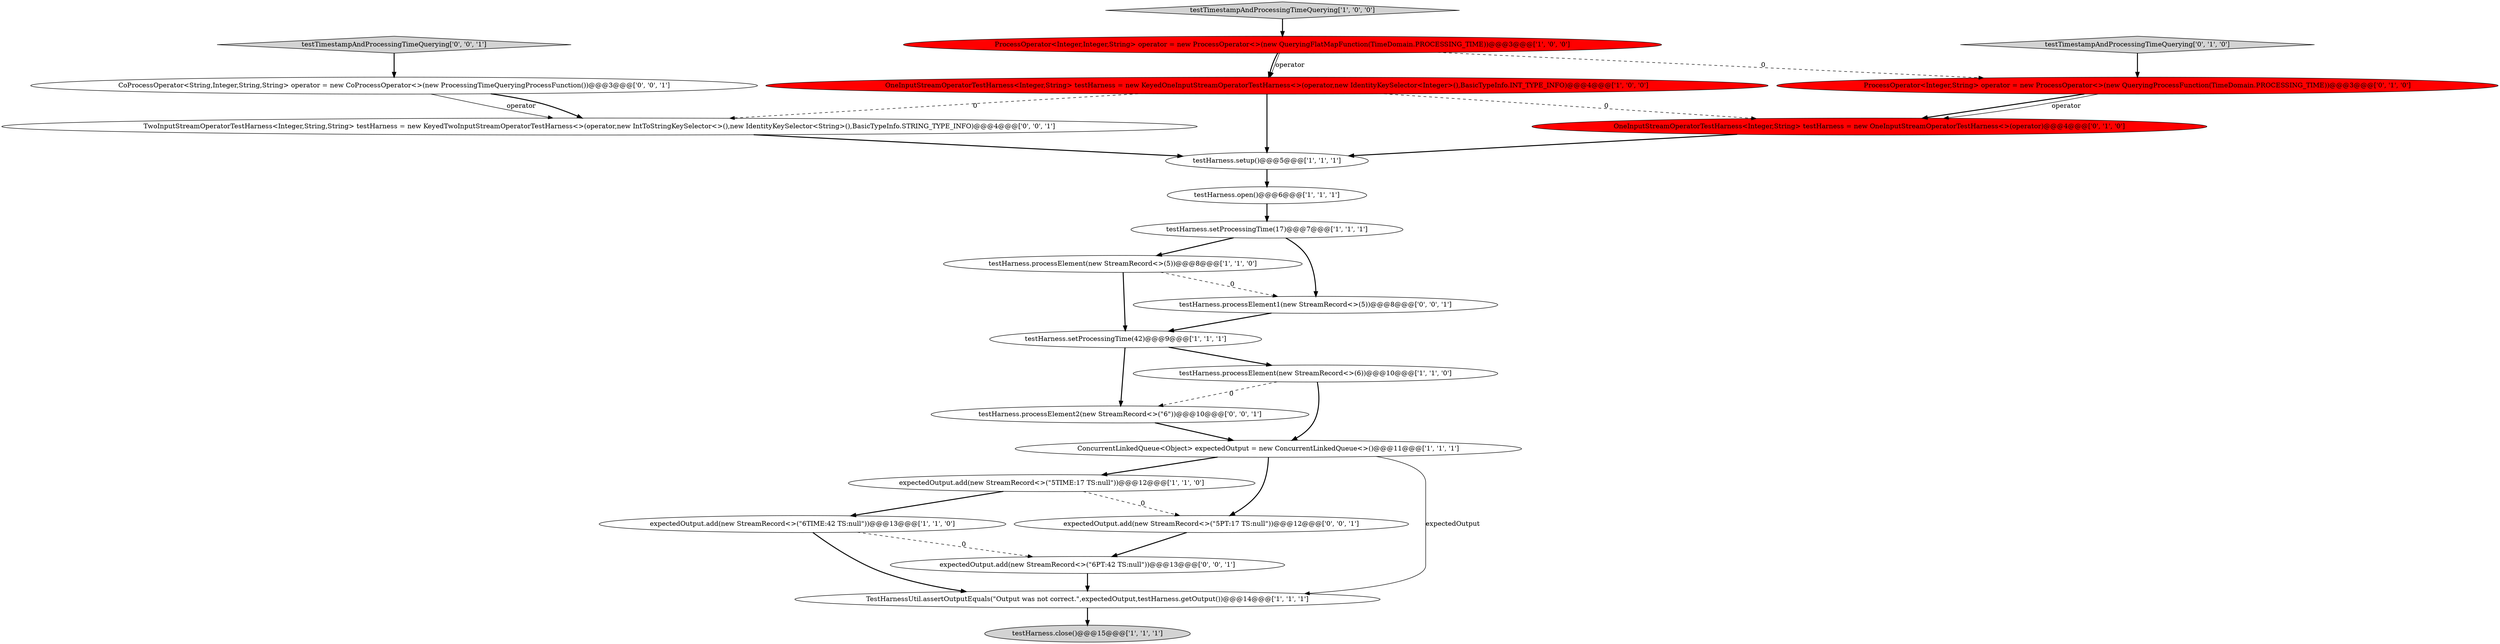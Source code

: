 digraph {
11 [style = filled, label = "expectedOutput.add(new StreamRecord<>(\"6TIME:42 TS:null\"))@@@13@@@['1', '1', '0']", fillcolor = white, shape = ellipse image = "AAA0AAABBB1BBB"];
20 [style = filled, label = "CoProcessOperator<String,Integer,String,String> operator = new CoProcessOperator<>(new ProcessingTimeQueryingProcessFunction())@@@3@@@['0', '0', '1']", fillcolor = white, shape = ellipse image = "AAA0AAABBB3BBB"];
10 [style = filled, label = "expectedOutput.add(new StreamRecord<>(\"5TIME:17 TS:null\"))@@@12@@@['1', '1', '0']", fillcolor = white, shape = ellipse image = "AAA0AAABBB1BBB"];
16 [style = filled, label = "OneInputStreamOperatorTestHarness<Integer,String> testHarness = new OneInputStreamOperatorTestHarness<>(operator)@@@4@@@['0', '1', '0']", fillcolor = red, shape = ellipse image = "AAA1AAABBB2BBB"];
19 [style = filled, label = "testHarness.processElement2(new StreamRecord<>(\"6\"))@@@10@@@['0', '0', '1']", fillcolor = white, shape = ellipse image = "AAA0AAABBB3BBB"];
0 [style = filled, label = "testHarness.setup()@@@5@@@['1', '1', '1']", fillcolor = white, shape = ellipse image = "AAA0AAABBB1BBB"];
4 [style = filled, label = "testHarness.open()@@@6@@@['1', '1', '1']", fillcolor = white, shape = ellipse image = "AAA0AAABBB1BBB"];
7 [style = filled, label = "ConcurrentLinkedQueue<Object> expectedOutput = new ConcurrentLinkedQueue<>()@@@11@@@['1', '1', '1']", fillcolor = white, shape = ellipse image = "AAA0AAABBB1BBB"];
9 [style = filled, label = "testHarness.close()@@@15@@@['1', '1', '1']", fillcolor = lightgray, shape = ellipse image = "AAA0AAABBB1BBB"];
12 [style = filled, label = "testHarness.processElement(new StreamRecord<>(6))@@@10@@@['1', '1', '0']", fillcolor = white, shape = ellipse image = "AAA0AAABBB1BBB"];
21 [style = filled, label = "expectedOutput.add(new StreamRecord<>(\"6PT:42 TS:null\"))@@@13@@@['0', '0', '1']", fillcolor = white, shape = ellipse image = "AAA0AAABBB3BBB"];
6 [style = filled, label = "testHarness.processElement(new StreamRecord<>(5))@@@8@@@['1', '1', '0']", fillcolor = white, shape = ellipse image = "AAA0AAABBB1BBB"];
15 [style = filled, label = "testTimestampAndProcessingTimeQuerying['0', '1', '0']", fillcolor = lightgray, shape = diamond image = "AAA0AAABBB2BBB"];
5 [style = filled, label = "testTimestampAndProcessingTimeQuerying['1', '0', '0']", fillcolor = lightgray, shape = diamond image = "AAA0AAABBB1BBB"];
23 [style = filled, label = "testTimestampAndProcessingTimeQuerying['0', '0', '1']", fillcolor = lightgray, shape = diamond image = "AAA0AAABBB3BBB"];
18 [style = filled, label = "TwoInputStreamOperatorTestHarness<Integer,String,String> testHarness = new KeyedTwoInputStreamOperatorTestHarness<>(operator,new IntToStringKeySelector<>(),new IdentityKeySelector<String>(),BasicTypeInfo.STRING_TYPE_INFO)@@@4@@@['0', '0', '1']", fillcolor = white, shape = ellipse image = "AAA0AAABBB3BBB"];
1 [style = filled, label = "testHarness.setProcessingTime(17)@@@7@@@['1', '1', '1']", fillcolor = white, shape = ellipse image = "AAA0AAABBB1BBB"];
2 [style = filled, label = "ProcessOperator<Integer,Integer,String> operator = new ProcessOperator<>(new QueryingFlatMapFunction(TimeDomain.PROCESSING_TIME))@@@3@@@['1', '0', '0']", fillcolor = red, shape = ellipse image = "AAA1AAABBB1BBB"];
17 [style = filled, label = "expectedOutput.add(new StreamRecord<>(\"5PT:17 TS:null\"))@@@12@@@['0', '0', '1']", fillcolor = white, shape = ellipse image = "AAA0AAABBB3BBB"];
22 [style = filled, label = "testHarness.processElement1(new StreamRecord<>(5))@@@8@@@['0', '0', '1']", fillcolor = white, shape = ellipse image = "AAA0AAABBB3BBB"];
13 [style = filled, label = "TestHarnessUtil.assertOutputEquals(\"Output was not correct.\",expectedOutput,testHarness.getOutput())@@@14@@@['1', '1', '1']", fillcolor = white, shape = ellipse image = "AAA0AAABBB1BBB"];
3 [style = filled, label = "OneInputStreamOperatorTestHarness<Integer,String> testHarness = new KeyedOneInputStreamOperatorTestHarness<>(operator,new IdentityKeySelector<Integer>(),BasicTypeInfo.INT_TYPE_INFO)@@@4@@@['1', '0', '0']", fillcolor = red, shape = ellipse image = "AAA1AAABBB1BBB"];
8 [style = filled, label = "testHarness.setProcessingTime(42)@@@9@@@['1', '1', '1']", fillcolor = white, shape = ellipse image = "AAA0AAABBB1BBB"];
14 [style = filled, label = "ProcessOperator<Integer,String> operator = new ProcessOperator<>(new QueryingProcessFunction(TimeDomain.PROCESSING_TIME))@@@3@@@['0', '1', '0']", fillcolor = red, shape = ellipse image = "AAA1AAABBB2BBB"];
14->16 [style = bold, label=""];
16->0 [style = bold, label=""];
23->20 [style = bold, label=""];
7->17 [style = bold, label=""];
15->14 [style = bold, label=""];
7->10 [style = bold, label=""];
8->19 [style = bold, label=""];
3->18 [style = dashed, label="0"];
2->3 [style = bold, label=""];
2->3 [style = solid, label="operator"];
14->16 [style = solid, label="operator"];
7->13 [style = solid, label="expectedOutput"];
12->7 [style = bold, label=""];
6->22 [style = dashed, label="0"];
3->0 [style = bold, label=""];
1->22 [style = bold, label=""];
22->8 [style = bold, label=""];
20->18 [style = bold, label=""];
5->2 [style = bold, label=""];
1->6 [style = bold, label=""];
2->14 [style = dashed, label="0"];
12->19 [style = dashed, label="0"];
0->4 [style = bold, label=""];
11->13 [style = bold, label=""];
6->8 [style = bold, label=""];
10->17 [style = dashed, label="0"];
4->1 [style = bold, label=""];
20->18 [style = solid, label="operator"];
13->9 [style = bold, label=""];
19->7 [style = bold, label=""];
17->21 [style = bold, label=""];
18->0 [style = bold, label=""];
8->12 [style = bold, label=""];
3->16 [style = dashed, label="0"];
21->13 [style = bold, label=""];
10->11 [style = bold, label=""];
11->21 [style = dashed, label="0"];
}
